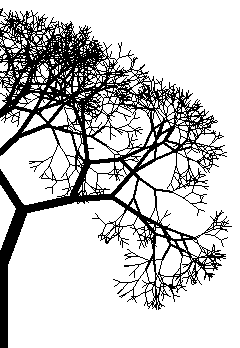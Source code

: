 beginfig(1)
  u:=1cm; branchrotation := 60;
  offset := 180-branchrotation;
  thinning := 0.7;
  shortening := 0.8;
  def drawit(expr p, linethickness) =
    draw p withpen pencircle scaled linethickness;
  enddef;
  vardef tree(expr A,B,n,size) =
    save C,D,thickness; pair C,D;
    thickness := size;
    C := shortening[B, A rotatedaround(B,
        offset+uniformdeviate(branchrotation))];
    D := shortening[B, A rotatedaround(B,
        -offset-uniformdeviate(branchrotation))];
    if n>0:
      drawit(A--B, thickness);
      thickness := thinning*thickness;
      tree(B, C, n-1, thickness);
      tree(B, D, n-1, thickness);
    else:
      drawit(A--B,thickness);
      thickness := thinning*thickness;
      drawit(B--C, thickness);
      drawit(B--D, thickness);
    fi;
  enddef;
  tree((0,0), (0,u), 10, 2mm);
endfig
